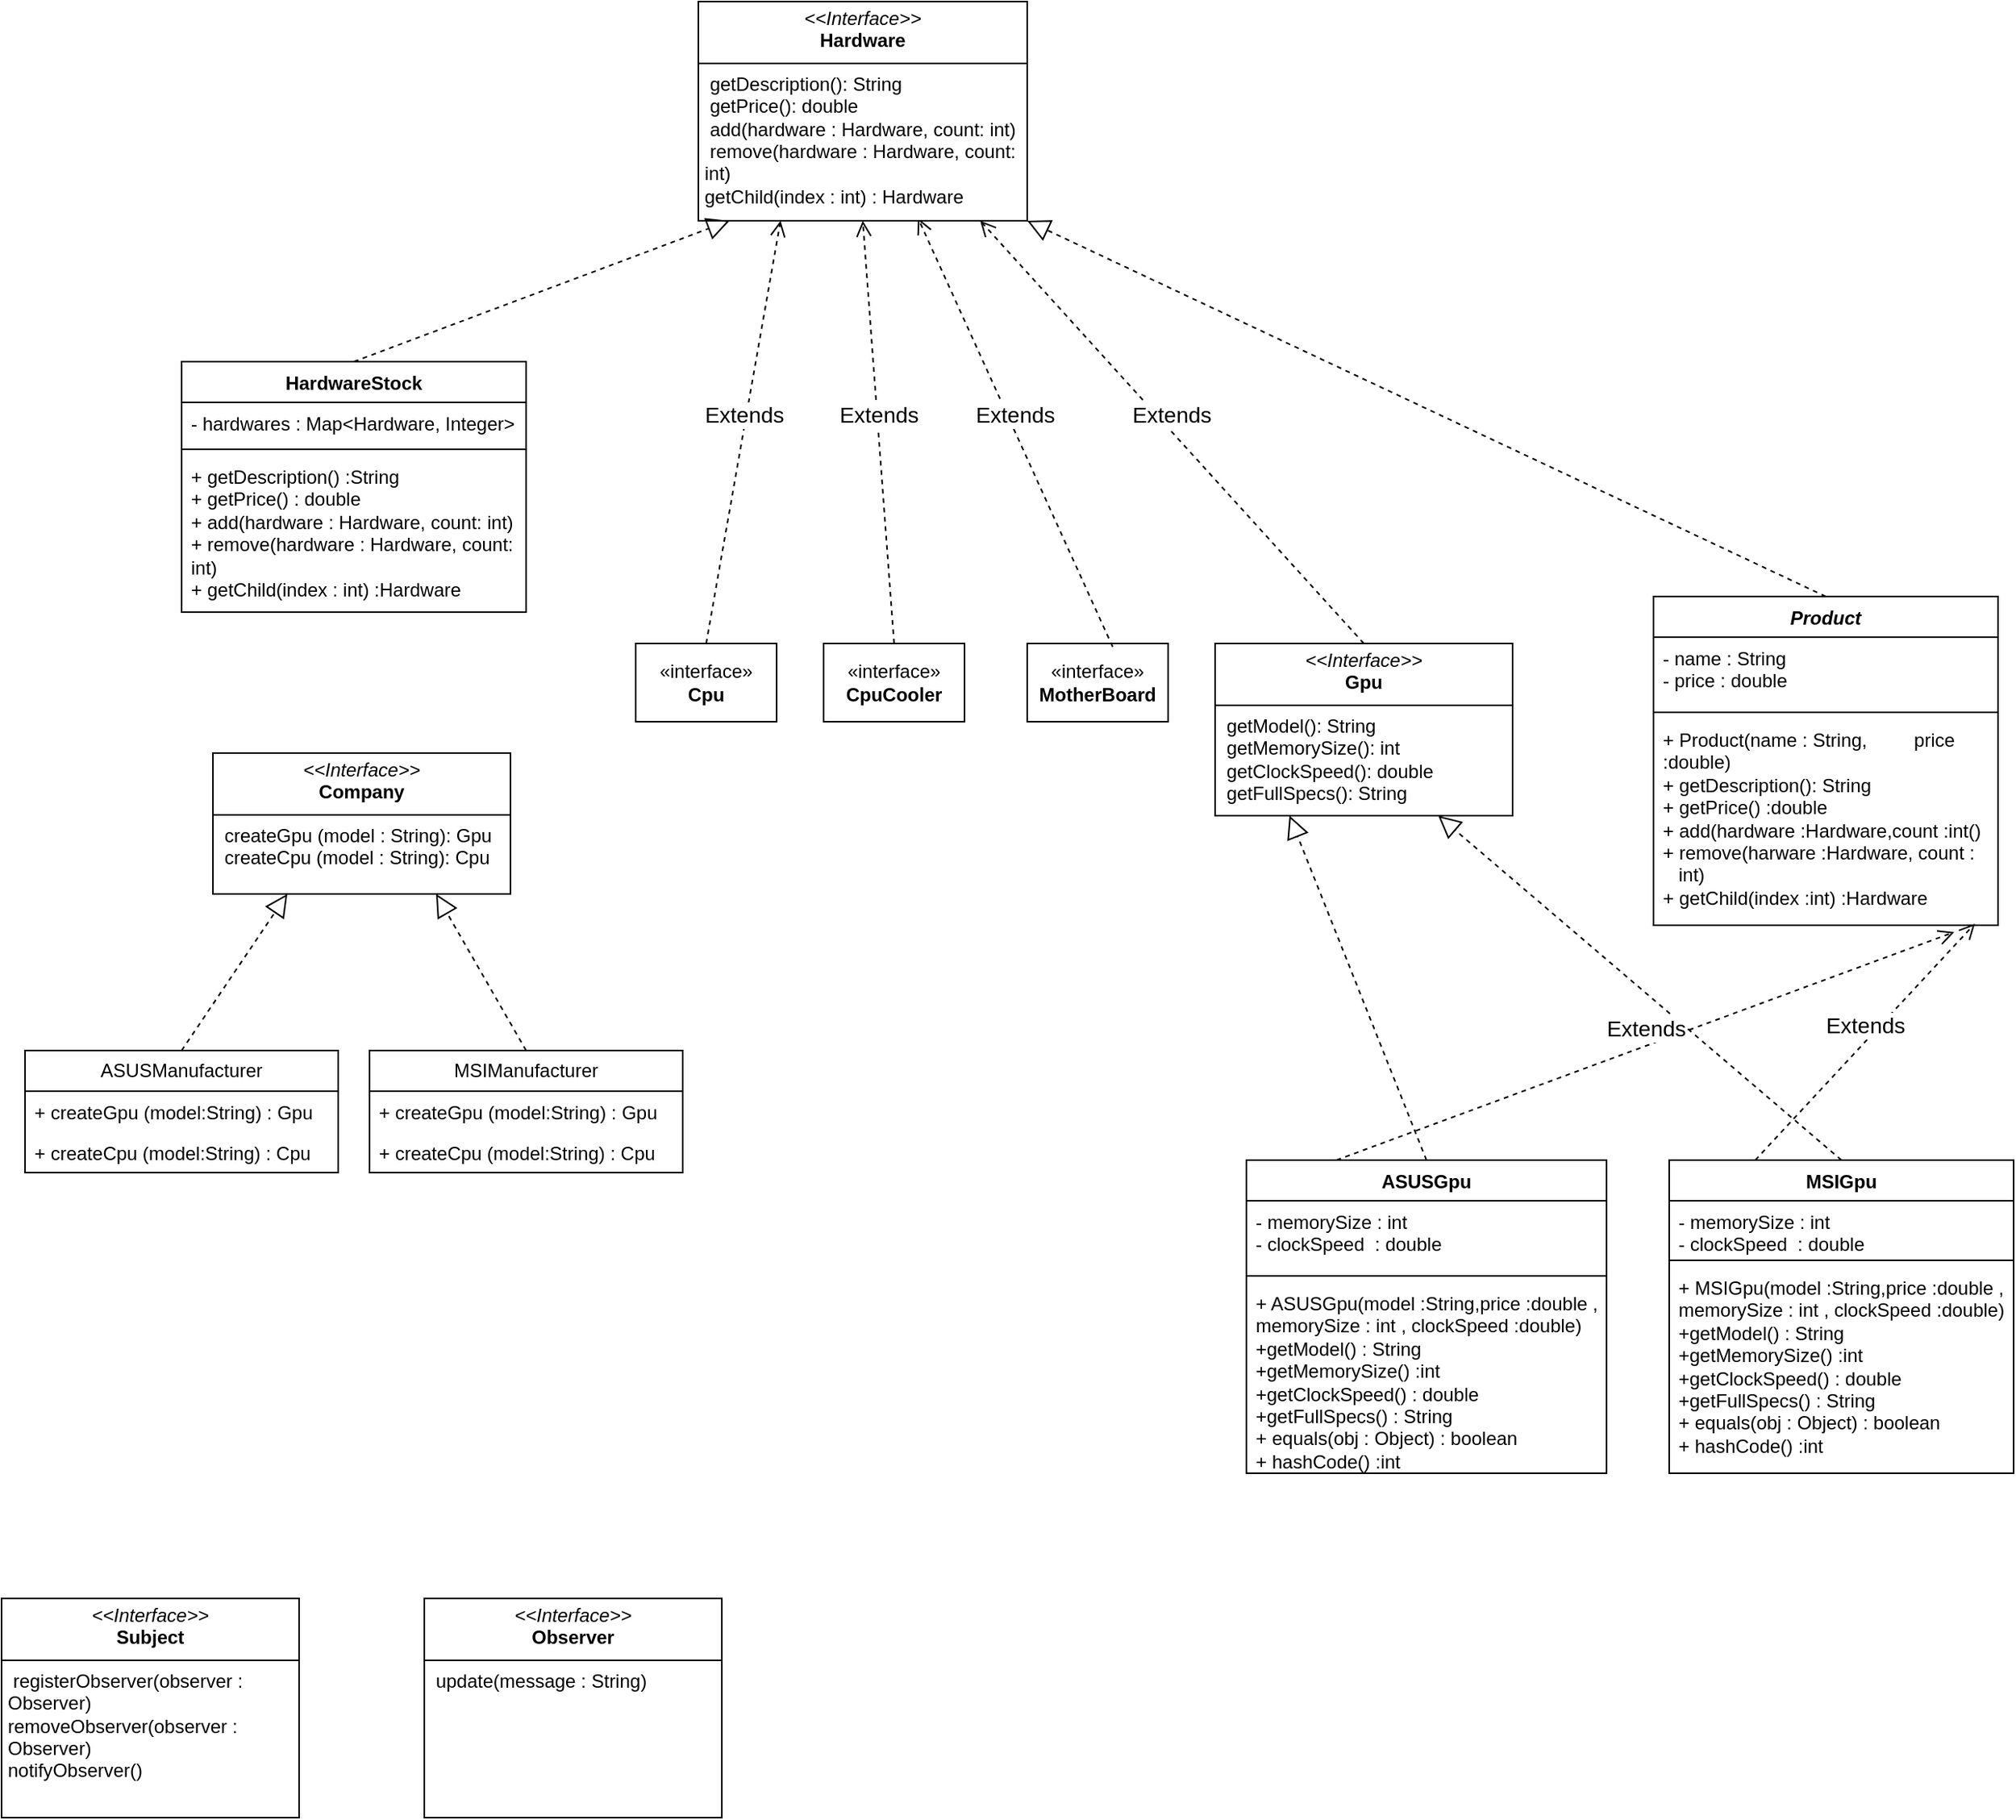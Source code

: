 <mxfile version="24.9.1">
  <diagram id="C5RBs43oDa-KdzZeNtuy" name="Page-1">
    <mxGraphModel dx="2977" dy="2097" grid="1" gridSize="10" guides="1" tooltips="1" connect="1" arrows="1" fold="1" page="1" pageScale="1" pageWidth="827" pageHeight="1169" math="0" shadow="0">
      <root>
        <mxCell id="WIyWlLk6GJQsqaUBKTNV-0" />
        <mxCell id="WIyWlLk6GJQsqaUBKTNV-1" parent="WIyWlLk6GJQsqaUBKTNV-0" />
        <mxCell id="6QeNphfjCAm_pFqaKiIY-1" value="«interface»&lt;br&gt;&lt;b&gt;Cpu&lt;/b&gt;" style="html=1;whiteSpace=wrap;" vertex="1" parent="WIyWlLk6GJQsqaUBKTNV-1">
          <mxGeometry x="-180" y="30" width="90" height="50" as="geometry" />
        </mxCell>
        <mxCell id="6QeNphfjCAm_pFqaKiIY-2" value="«interface»&lt;br&gt;&lt;b&gt;CpuCooler&lt;/b&gt;" style="html=1;whiteSpace=wrap;" vertex="1" parent="WIyWlLk6GJQsqaUBKTNV-1">
          <mxGeometry x="-60" y="30" width="90" height="50" as="geometry" />
        </mxCell>
        <mxCell id="6QeNphfjCAm_pFqaKiIY-3" value="«interface»&lt;br&gt;&lt;b&gt;MotherBoard&lt;/b&gt;" style="html=1;whiteSpace=wrap;" vertex="1" parent="WIyWlLk6GJQsqaUBKTNV-1">
          <mxGeometry x="70" y="30" width="90" height="50" as="geometry" />
        </mxCell>
        <mxCell id="6QeNphfjCAm_pFqaKiIY-5" value="ASUSGpu" style="swimlane;fontStyle=1;align=center;verticalAlign=top;childLayout=stackLayout;horizontal=1;startSize=26;horizontalStack=0;resizeParent=1;resizeParentMax=0;resizeLast=0;collapsible=1;marginBottom=0;whiteSpace=wrap;html=1;" vertex="1" parent="WIyWlLk6GJQsqaUBKTNV-1">
          <mxGeometry x="210" y="360" width="230" height="200" as="geometry" />
        </mxCell>
        <mxCell id="6QeNphfjCAm_pFqaKiIY-6" value="- memorySize : int&lt;div&gt;- clockSpeed&amp;nbsp; : double&lt;/div&gt;" style="text;strokeColor=none;fillColor=none;align=left;verticalAlign=top;spacingLeft=4;spacingRight=4;overflow=hidden;rotatable=0;points=[[0,0.5],[1,0.5]];portConstraint=eastwest;whiteSpace=wrap;html=1;" vertex="1" parent="6QeNphfjCAm_pFqaKiIY-5">
          <mxGeometry y="26" width="230" height="44" as="geometry" />
        </mxCell>
        <mxCell id="6QeNphfjCAm_pFqaKiIY-7" value="" style="line;strokeWidth=1;fillColor=none;align=left;verticalAlign=middle;spacingTop=-1;spacingLeft=3;spacingRight=3;rotatable=0;labelPosition=right;points=[];portConstraint=eastwest;strokeColor=inherit;" vertex="1" parent="6QeNphfjCAm_pFqaKiIY-5">
          <mxGeometry y="70" width="230" height="8" as="geometry" />
        </mxCell>
        <mxCell id="6QeNphfjCAm_pFqaKiIY-8" value="+ ASUSGpu(model :String,price :double , memorySize : int , clockSpeed :double)&lt;div&gt;+getModel() : String&lt;/div&gt;&lt;div&gt;+getMemorySize() :int&lt;/div&gt;&lt;div&gt;+getClockSpeed() : double&lt;/div&gt;&lt;div&gt;+getFullSpecs() : String&lt;/div&gt;&lt;div&gt;+ equals(obj : Object) : boolean&lt;/div&gt;&lt;div&gt;+ hashCode() :int&amp;nbsp;&lt;/div&gt;" style="text;strokeColor=none;fillColor=none;align=left;verticalAlign=top;spacingLeft=4;spacingRight=4;overflow=hidden;rotatable=0;points=[[0,0.5],[1,0.5]];portConstraint=eastwest;whiteSpace=wrap;html=1;" vertex="1" parent="6QeNphfjCAm_pFqaKiIY-5">
          <mxGeometry y="78" width="230" height="122" as="geometry" />
        </mxCell>
        <mxCell id="6QeNphfjCAm_pFqaKiIY-13" value="&lt;p style=&quot;margin:0px;margin-top:4px;text-align:center;&quot;&gt;&lt;i&gt;&amp;lt;&amp;lt;Interface&amp;gt;&amp;gt;&lt;/i&gt;&lt;br&gt;&lt;b&gt;Gpu&lt;/b&gt;&lt;/p&gt;&lt;hr size=&quot;1&quot; style=&quot;border-style:solid;&quot;&gt;&lt;p style=&quot;margin:0px;margin-left:4px;&quot;&gt;&amp;nbsp;getModel(): String&lt;br&gt;&amp;nbsp;getMemorySize(): int&lt;/p&gt;&lt;p style=&quot;margin:0px;margin-left:4px;&quot;&gt;&amp;nbsp;getClockSpeed(): double&lt;/p&gt;&lt;p style=&quot;margin:0px;margin-left:4px;&quot;&gt;&amp;nbsp;getFullSpecs(): String&lt;/p&gt;" style="verticalAlign=top;align=left;overflow=fill;html=1;whiteSpace=wrap;" vertex="1" parent="WIyWlLk6GJQsqaUBKTNV-1">
          <mxGeometry x="190" y="30" width="190" height="110" as="geometry" />
        </mxCell>
        <mxCell id="6QeNphfjCAm_pFqaKiIY-14" value="MSIGpu" style="swimlane;fontStyle=1;align=center;verticalAlign=top;childLayout=stackLayout;horizontal=1;startSize=26;horizontalStack=0;resizeParent=1;resizeParentMax=0;resizeLast=0;collapsible=1;marginBottom=0;whiteSpace=wrap;html=1;" vertex="1" parent="WIyWlLk6GJQsqaUBKTNV-1">
          <mxGeometry x="480" y="360" width="220" height="200" as="geometry" />
        </mxCell>
        <mxCell id="6QeNphfjCAm_pFqaKiIY-15" value="- memorySize : int&lt;div&gt;- clockSpeed&amp;nbsp; : double&lt;/div&gt;" style="text;strokeColor=none;fillColor=none;align=left;verticalAlign=top;spacingLeft=4;spacingRight=4;overflow=hidden;rotatable=0;points=[[0,0.5],[1,0.5]];portConstraint=eastwest;whiteSpace=wrap;html=1;" vertex="1" parent="6QeNphfjCAm_pFqaKiIY-14">
          <mxGeometry y="26" width="220" height="34" as="geometry" />
        </mxCell>
        <mxCell id="6QeNphfjCAm_pFqaKiIY-16" value="" style="line;strokeWidth=1;fillColor=none;align=left;verticalAlign=middle;spacingTop=-1;spacingLeft=3;spacingRight=3;rotatable=0;labelPosition=right;points=[];portConstraint=eastwest;strokeColor=inherit;" vertex="1" parent="6QeNphfjCAm_pFqaKiIY-14">
          <mxGeometry y="60" width="220" height="8" as="geometry" />
        </mxCell>
        <mxCell id="6QeNphfjCAm_pFqaKiIY-17" value="+ MSIGpu(model :String,price :double , memorySize : int , clockSpeed :double)&lt;div&gt;+getModel() : String&lt;/div&gt;&lt;div&gt;+getMemorySize() :int&lt;/div&gt;&lt;div&gt;+getClockSpeed() : double&lt;/div&gt;&lt;div&gt;+getFullSpecs() : String&lt;/div&gt;&lt;div&gt;+ equals(obj : Object) : boolean&lt;/div&gt;&lt;div&gt;+ hashCode() :int&amp;nbsp;&lt;/div&gt;" style="text;strokeColor=none;fillColor=none;align=left;verticalAlign=top;spacingLeft=4;spacingRight=4;overflow=hidden;rotatable=0;points=[[0,0.5],[1,0.5]];portConstraint=eastwest;whiteSpace=wrap;html=1;" vertex="1" parent="6QeNphfjCAm_pFqaKiIY-14">
          <mxGeometry y="68" width="220" height="132" as="geometry" />
        </mxCell>
        <mxCell id="6QeNphfjCAm_pFqaKiIY-18" value="" style="endArrow=block;dashed=1;endFill=0;endSize=12;html=1;rounded=0;entryX=0.75;entryY=1;entryDx=0;entryDy=0;exitX=0.5;exitY=0;exitDx=0;exitDy=0;" edge="1" parent="WIyWlLk6GJQsqaUBKTNV-1" source="6QeNphfjCAm_pFqaKiIY-14" target="6QeNphfjCAm_pFqaKiIY-13">
          <mxGeometry width="160" relative="1" as="geometry">
            <mxPoint x="750" y="200" as="sourcePoint" />
            <mxPoint x="730" y="170" as="targetPoint" />
          </mxGeometry>
        </mxCell>
        <mxCell id="6QeNphfjCAm_pFqaKiIY-19" value="" style="endArrow=block;dashed=1;endFill=0;endSize=12;html=1;rounded=0;exitX=0.5;exitY=0;exitDx=0;exitDy=0;entryX=0.25;entryY=1;entryDx=0;entryDy=0;" edge="1" parent="WIyWlLk6GJQsqaUBKTNV-1" source="6QeNphfjCAm_pFqaKiIY-5" target="6QeNphfjCAm_pFqaKiIY-13">
          <mxGeometry width="160" relative="1" as="geometry">
            <mxPoint x="570" y="170" as="sourcePoint" />
            <mxPoint x="730" y="170" as="targetPoint" />
          </mxGeometry>
        </mxCell>
        <mxCell id="6QeNphfjCAm_pFqaKiIY-25" value="&lt;i&gt;Product&lt;/i&gt;" style="swimlane;fontStyle=1;align=center;verticalAlign=top;childLayout=stackLayout;horizontal=1;startSize=26;horizontalStack=0;resizeParent=1;resizeParentMax=0;resizeLast=0;collapsible=1;marginBottom=0;whiteSpace=wrap;html=1;" vertex="1" parent="WIyWlLk6GJQsqaUBKTNV-1">
          <mxGeometry x="470" width="220" height="210" as="geometry" />
        </mxCell>
        <mxCell id="6QeNphfjCAm_pFqaKiIY-26" value="- name : String&lt;div&gt;- price : double&lt;/div&gt;" style="text;strokeColor=none;fillColor=none;align=left;verticalAlign=top;spacingLeft=4;spacingRight=4;overflow=hidden;rotatable=0;points=[[0,0.5],[1,0.5]];portConstraint=eastwest;whiteSpace=wrap;html=1;" vertex="1" parent="6QeNphfjCAm_pFqaKiIY-25">
          <mxGeometry y="26" width="220" height="44" as="geometry" />
        </mxCell>
        <mxCell id="6QeNphfjCAm_pFqaKiIY-27" value="" style="line;strokeWidth=1;fillColor=none;align=left;verticalAlign=middle;spacingTop=-1;spacingLeft=3;spacingRight=3;rotatable=0;labelPosition=right;points=[];portConstraint=eastwest;strokeColor=inherit;" vertex="1" parent="6QeNphfjCAm_pFqaKiIY-25">
          <mxGeometry y="70" width="220" height="8" as="geometry" />
        </mxCell>
        <mxCell id="6QeNphfjCAm_pFqaKiIY-28" value="+ Product(name : String,&amp;nbsp; &amp;nbsp; &amp;nbsp; &amp;nbsp; &amp;nbsp;price :double)&lt;div&gt;+ getDescription(): String&lt;/div&gt;&lt;div&gt;+ getPrice() :double&lt;/div&gt;&lt;div&gt;+ add(hardware :Hardware,count :int()&lt;/div&gt;&lt;div&gt;+ remove(harware :Hardware, count :&amp;nbsp; &amp;nbsp; &amp;nbsp; &amp;nbsp;int)&lt;/div&gt;&lt;div&gt;+ getChild(index :int) :Hardware&lt;/div&gt;" style="text;strokeColor=none;fillColor=none;align=left;verticalAlign=top;spacingLeft=4;spacingRight=4;overflow=hidden;rotatable=0;points=[[0,0.5],[1,0.5]];portConstraint=eastwest;whiteSpace=wrap;html=1;" vertex="1" parent="6QeNphfjCAm_pFqaKiIY-25">
          <mxGeometry y="78" width="220" height="132" as="geometry" />
        </mxCell>
        <mxCell id="6QeNphfjCAm_pFqaKiIY-30" value="&lt;span style=&quot;font-size: 14px;&quot;&gt;Extends&lt;/span&gt;" style="html=1;verticalAlign=bottom;endArrow=open;dashed=1;endSize=8;curved=0;rounded=0;entryX=0.668;entryY=0.988;entryDx=0;entryDy=0;entryPerimeter=0;exitX=0.607;exitY=0.044;exitDx=0;exitDy=0;exitPerimeter=0;" edge="1" parent="WIyWlLk6GJQsqaUBKTNV-1" source="6QeNphfjCAm_pFqaKiIY-3" target="6QeNphfjCAm_pFqaKiIY-53">
          <mxGeometry relative="1" as="geometry">
            <mxPoint x="550" y="470" as="sourcePoint" />
            <mxPoint x="180" y="300" as="targetPoint" />
          </mxGeometry>
        </mxCell>
        <mxCell id="6QeNphfjCAm_pFqaKiIY-31" value="&lt;font style=&quot;font-size: 14px;&quot;&gt;Extends&lt;/font&gt;" style="html=1;verticalAlign=bottom;endArrow=open;dashed=1;endSize=8;curved=0;rounded=0;exitX=0.5;exitY=0;exitDx=0;exitDy=0;" edge="1" parent="WIyWlLk6GJQsqaUBKTNV-1" source="6QeNphfjCAm_pFqaKiIY-13">
          <mxGeometry relative="1" as="geometry">
            <mxPoint x="210" y="397" as="sourcePoint" />
            <mxPoint x="40" y="-240" as="targetPoint" />
          </mxGeometry>
        </mxCell>
        <mxCell id="6QeNphfjCAm_pFqaKiIY-32" value="&lt;font style=&quot;font-size: 14px;&quot;&gt;Extends&lt;/font&gt;" style="html=1;verticalAlign=bottom;endArrow=open;dashed=1;endSize=8;curved=0;rounded=0;entryX=0.5;entryY=1;entryDx=0;entryDy=0;exitX=0.5;exitY=0;exitDx=0;exitDy=0;" edge="1" parent="WIyWlLk6GJQsqaUBKTNV-1" source="6QeNphfjCAm_pFqaKiIY-2" target="6QeNphfjCAm_pFqaKiIY-53">
          <mxGeometry relative="1" as="geometry">
            <mxPoint x="110" y="400" as="sourcePoint" />
            <mxPoint x="-250" y="470" as="targetPoint" />
          </mxGeometry>
        </mxCell>
        <mxCell id="6QeNphfjCAm_pFqaKiIY-33" value="&lt;font style=&quot;font-size: 14px;&quot;&gt;Extends&lt;/font&gt;" style="html=1;verticalAlign=bottom;endArrow=open;dashed=1;endSize=8;curved=0;rounded=0;entryX=0.25;entryY=1;entryDx=0;entryDy=0;exitX=0.5;exitY=0;exitDx=0;exitDy=0;" edge="1" parent="WIyWlLk6GJQsqaUBKTNV-1" source="6QeNphfjCAm_pFqaKiIY-1" target="6QeNphfjCAm_pFqaKiIY-53">
          <mxGeometry relative="1" as="geometry">
            <mxPoint x="160" y="335" as="sourcePoint" />
            <mxPoint x="-117" y="250" as="targetPoint" />
          </mxGeometry>
        </mxCell>
        <mxCell id="6QeNphfjCAm_pFqaKiIY-34" value="&lt;p style=&quot;margin:0px;margin-top:4px;text-align:center;&quot;&gt;&lt;i&gt;&amp;lt;&amp;lt;Interface&amp;gt;&amp;gt;&lt;/i&gt;&lt;br&gt;&lt;b&gt;Company&lt;/b&gt;&lt;/p&gt;&lt;hr size=&quot;1&quot; style=&quot;border-style:solid;&quot;&gt;&lt;p style=&quot;margin:0px;margin-left:4px;&quot;&gt;&amp;nbsp;createGpu (model : String): Gpu&lt;br&gt;&amp;nbsp;createCpu (model : String): Cpu&lt;/p&gt;" style="verticalAlign=top;align=left;overflow=fill;html=1;whiteSpace=wrap;" vertex="1" parent="WIyWlLk6GJQsqaUBKTNV-1">
          <mxGeometry x="-450" y="100" width="190" height="90" as="geometry" />
        </mxCell>
        <mxCell id="6QeNphfjCAm_pFqaKiIY-39" value="ASUSManufacturer" style="swimlane;fontStyle=0;childLayout=stackLayout;horizontal=1;startSize=26;fillColor=none;horizontalStack=0;resizeParent=1;resizeParentMax=0;resizeLast=0;collapsible=1;marginBottom=0;whiteSpace=wrap;html=1;" vertex="1" parent="WIyWlLk6GJQsqaUBKTNV-1">
          <mxGeometry x="-570" y="290" width="200" height="78" as="geometry" />
        </mxCell>
        <mxCell id="6QeNphfjCAm_pFqaKiIY-40" value="+ createGpu (model:String) : Gpu" style="text;strokeColor=none;fillColor=none;align=left;verticalAlign=top;spacingLeft=4;spacingRight=4;overflow=hidden;rotatable=0;points=[[0,0.5],[1,0.5]];portConstraint=eastwest;whiteSpace=wrap;html=1;" vertex="1" parent="6QeNphfjCAm_pFqaKiIY-39">
          <mxGeometry y="26" width="200" height="26" as="geometry" />
        </mxCell>
        <mxCell id="6QeNphfjCAm_pFqaKiIY-41" value="+ createCpu (model:String) : Cpu" style="text;strokeColor=none;fillColor=none;align=left;verticalAlign=top;spacingLeft=4;spacingRight=4;overflow=hidden;rotatable=0;points=[[0,0.5],[1,0.5]];portConstraint=eastwest;whiteSpace=wrap;html=1;" vertex="1" parent="6QeNphfjCAm_pFqaKiIY-39">
          <mxGeometry y="52" width="200" height="26" as="geometry" />
        </mxCell>
        <mxCell id="6QeNphfjCAm_pFqaKiIY-43" value="" style="endArrow=block;dashed=1;endFill=0;endSize=12;html=1;rounded=0;exitX=0.5;exitY=0;exitDx=0;exitDy=0;entryX=0.25;entryY=1;entryDx=0;entryDy=0;" edge="1" parent="WIyWlLk6GJQsqaUBKTNV-1" source="6QeNphfjCAm_pFqaKiIY-39" target="6QeNphfjCAm_pFqaKiIY-34">
          <mxGeometry width="160" relative="1" as="geometry">
            <mxPoint x="-390" y="230" as="sourcePoint" />
            <mxPoint x="-230" y="230" as="targetPoint" />
          </mxGeometry>
        </mxCell>
        <mxCell id="6QeNphfjCAm_pFqaKiIY-48" value="MSIManufacturer" style="swimlane;fontStyle=0;childLayout=stackLayout;horizontal=1;startSize=26;fillColor=none;horizontalStack=0;resizeParent=1;resizeParentMax=0;resizeLast=0;collapsible=1;marginBottom=0;whiteSpace=wrap;html=1;" vertex="1" parent="WIyWlLk6GJQsqaUBKTNV-1">
          <mxGeometry x="-350" y="290" width="200" height="78" as="geometry" />
        </mxCell>
        <mxCell id="6QeNphfjCAm_pFqaKiIY-49" value="+ createGpu (model:String) : Gpu" style="text;strokeColor=none;fillColor=none;align=left;verticalAlign=top;spacingLeft=4;spacingRight=4;overflow=hidden;rotatable=0;points=[[0,0.5],[1,0.5]];portConstraint=eastwest;whiteSpace=wrap;html=1;" vertex="1" parent="6QeNphfjCAm_pFqaKiIY-48">
          <mxGeometry y="26" width="200" height="26" as="geometry" />
        </mxCell>
        <mxCell id="6QeNphfjCAm_pFqaKiIY-50" value="+ createCpu (model:String) : Cpu" style="text;strokeColor=none;fillColor=none;align=left;verticalAlign=top;spacingLeft=4;spacingRight=4;overflow=hidden;rotatable=0;points=[[0,0.5],[1,0.5]];portConstraint=eastwest;whiteSpace=wrap;html=1;" vertex="1" parent="6QeNphfjCAm_pFqaKiIY-48">
          <mxGeometry y="52" width="200" height="26" as="geometry" />
        </mxCell>
        <mxCell id="6QeNphfjCAm_pFqaKiIY-52" value="" style="endArrow=block;dashed=1;endFill=0;endSize=12;html=1;rounded=0;exitX=0.5;exitY=0;exitDx=0;exitDy=0;entryX=0.75;entryY=1;entryDx=0;entryDy=0;" edge="1" parent="WIyWlLk6GJQsqaUBKTNV-1" source="6QeNphfjCAm_pFqaKiIY-48" target="6QeNphfjCAm_pFqaKiIY-34">
          <mxGeometry width="160" relative="1" as="geometry">
            <mxPoint x="-450" y="310" as="sourcePoint" />
            <mxPoint x="-382" y="210" as="targetPoint" />
          </mxGeometry>
        </mxCell>
        <mxCell id="6QeNphfjCAm_pFqaKiIY-53" value="&lt;p style=&quot;margin:0px;margin-top:4px;text-align:center;&quot;&gt;&lt;i&gt;&amp;lt;&amp;lt;Interface&amp;gt;&amp;gt;&lt;/i&gt;&lt;br&gt;&lt;b&gt;Hardware&lt;/b&gt;&lt;/p&gt;&lt;hr size=&quot;1&quot; style=&quot;border-style:solid;&quot;&gt;&lt;p style=&quot;margin:0px;margin-left:4px;&quot;&gt;&lt;span style=&quot;background-color: initial;&quot;&gt;&amp;nbsp;getDescription(): String&lt;/span&gt;&lt;/p&gt;&lt;p style=&quot;margin:0px;margin-left:4px;&quot;&gt;&amp;nbsp;getPrice(): double&lt;/p&gt;&lt;p style=&quot;margin:0px;margin-left:4px;&quot;&gt;&amp;nbsp;add(hardware : Hardware, count: int)&lt;/p&gt;&lt;p style=&quot;margin:0px;margin-left:4px;&quot;&gt;&amp;nbsp;remove&lt;span style=&quot;background-color: initial;&quot;&gt;(hardware : Hardware, count: int)&lt;/span&gt;&lt;/p&gt;&lt;p style=&quot;margin:0px;margin-left:4px;&quot;&gt;&lt;span style=&quot;background-color: initial;&quot;&gt;getChild(index : int) : Hardware&lt;/span&gt;&lt;/p&gt;&lt;div&gt;&lt;span style=&quot;background-color: initial;&quot;&gt;&lt;br&gt;&lt;/span&gt;&lt;/div&gt;&lt;p style=&quot;margin:0px;margin-left:4px;&quot;&gt;&lt;br&gt;&lt;/p&gt;" style="verticalAlign=top;align=left;overflow=fill;html=1;whiteSpace=wrap;" vertex="1" parent="WIyWlLk6GJQsqaUBKTNV-1">
          <mxGeometry x="-140" y="-380" width="210" height="140" as="geometry" />
        </mxCell>
        <mxCell id="6QeNphfjCAm_pFqaKiIY-54" value="HardwareStock" style="swimlane;fontStyle=1;align=center;verticalAlign=top;childLayout=stackLayout;horizontal=1;startSize=26;horizontalStack=0;resizeParent=1;resizeParentMax=0;resizeLast=0;collapsible=1;marginBottom=0;whiteSpace=wrap;html=1;" vertex="1" parent="WIyWlLk6GJQsqaUBKTNV-1">
          <mxGeometry x="-470" y="-150" width="220" height="160" as="geometry" />
        </mxCell>
        <mxCell id="6QeNphfjCAm_pFqaKiIY-55" value="- hardwares : Map&amp;lt;Hardware, Integer&amp;gt; " style="text;strokeColor=none;fillColor=none;align=left;verticalAlign=top;spacingLeft=4;spacingRight=4;overflow=hidden;rotatable=0;points=[[0,0.5],[1,0.5]];portConstraint=eastwest;whiteSpace=wrap;html=1;" vertex="1" parent="6QeNphfjCAm_pFqaKiIY-54">
          <mxGeometry y="26" width="220" height="26" as="geometry" />
        </mxCell>
        <mxCell id="6QeNphfjCAm_pFqaKiIY-56" value="" style="line;strokeWidth=1;fillColor=none;align=left;verticalAlign=middle;spacingTop=-1;spacingLeft=3;spacingRight=3;rotatable=0;labelPosition=right;points=[];portConstraint=eastwest;strokeColor=inherit;" vertex="1" parent="6QeNphfjCAm_pFqaKiIY-54">
          <mxGeometry y="52" width="220" height="8" as="geometry" />
        </mxCell>
        <mxCell id="6QeNphfjCAm_pFqaKiIY-57" value="+ getDescription() :String&lt;div&gt;+ getPrice() : double&lt;/div&gt;&lt;div&gt;+&amp;nbsp;&lt;span style=&quot;background-color: initial;&quot;&gt;add(hardware : Hardware, count: int)&lt;/span&gt;&lt;/div&gt;&lt;div&gt;&lt;span style=&quot;background-color: initial;&quot;&gt;+ remove&lt;/span&gt;&lt;span style=&quot;background-color: initial;&quot;&gt;(hardware : Hardware, count: int)&lt;/span&gt;&lt;/div&gt;&lt;div&gt;&lt;span style=&quot;background-color: initial;&quot;&gt;+ getChild(index : int) :Hardware&lt;/span&gt;&lt;/div&gt;&lt;div&gt;&lt;br&gt;&lt;div&gt;&lt;br&gt;&lt;/div&gt;&lt;/div&gt;" style="text;strokeColor=none;fillColor=none;align=left;verticalAlign=top;spacingLeft=4;spacingRight=4;overflow=hidden;rotatable=0;points=[[0,0.5],[1,0.5]];portConstraint=eastwest;whiteSpace=wrap;html=1;" vertex="1" parent="6QeNphfjCAm_pFqaKiIY-54">
          <mxGeometry y="60" width="220" height="100" as="geometry" />
        </mxCell>
        <mxCell id="6QeNphfjCAm_pFqaKiIY-58" value="" style="endArrow=block;dashed=1;endFill=0;endSize=12;html=1;rounded=0;entryX=0.095;entryY=1;entryDx=0;entryDy=0;exitX=0.5;exitY=0;exitDx=0;exitDy=0;entryPerimeter=0;" edge="1" parent="WIyWlLk6GJQsqaUBKTNV-1" source="6QeNphfjCAm_pFqaKiIY-54" target="6QeNphfjCAm_pFqaKiIY-53">
          <mxGeometry width="160" relative="1" as="geometry">
            <mxPoint x="-130" y="-125" as="sourcePoint" />
            <mxPoint x="30" y="-125" as="targetPoint" />
          </mxGeometry>
        </mxCell>
        <mxCell id="6QeNphfjCAm_pFqaKiIY-59" value="&lt;p style=&quot;margin:0px;margin-top:4px;text-align:center;&quot;&gt;&lt;i&gt;&amp;lt;&amp;lt;Interface&amp;gt;&amp;gt;&lt;/i&gt;&lt;br&gt;&lt;b&gt;Subject&lt;/b&gt;&lt;/p&gt;&lt;hr size=&quot;1&quot; style=&quot;border-style:solid;&quot;&gt;&lt;p style=&quot;margin:0px;margin-left:4px;&quot;&gt;&amp;nbsp;registerObserver(observer : Observer)&lt;br&gt;removeObserver(observer : Observer)&lt;/p&gt;&lt;p style=&quot;margin:0px;margin-left:4px;&quot;&gt;notify&lt;span style=&quot;background-color: initial;&quot;&gt;Observer()&lt;/span&gt;&lt;/p&gt;" style="verticalAlign=top;align=left;overflow=fill;html=1;whiteSpace=wrap;" vertex="1" parent="WIyWlLk6GJQsqaUBKTNV-1">
          <mxGeometry x="-585" y="640" width="190" height="140" as="geometry" />
        </mxCell>
        <mxCell id="6QeNphfjCAm_pFqaKiIY-60" value="&lt;p style=&quot;margin:0px;margin-top:4px;text-align:center;&quot;&gt;&lt;i&gt;&amp;lt;&amp;lt;Interface&amp;gt;&amp;gt;&lt;/i&gt;&lt;br&gt;&lt;b&gt;Observer&lt;/b&gt;&lt;/p&gt;&lt;hr size=&quot;1&quot; style=&quot;border-style:solid;&quot;&gt;&lt;p style=&quot;margin:0px;margin-left:4px;&quot;&gt;&amp;nbsp;update(message : String)&lt;/p&gt;" style="verticalAlign=top;align=left;overflow=fill;html=1;whiteSpace=wrap;" vertex="1" parent="WIyWlLk6GJQsqaUBKTNV-1">
          <mxGeometry x="-315" y="640" width="190" height="140" as="geometry" />
        </mxCell>
        <mxCell id="6QeNphfjCAm_pFqaKiIY-62" value="" style="endArrow=block;dashed=1;endFill=0;endSize=12;html=1;rounded=0;exitX=0.5;exitY=0;exitDx=0;exitDy=0;entryX=1;entryY=1;entryDx=0;entryDy=0;" edge="1" parent="WIyWlLk6GJQsqaUBKTNV-1" source="6QeNphfjCAm_pFqaKiIY-25" target="6QeNphfjCAm_pFqaKiIY-53">
          <mxGeometry width="160" relative="1" as="geometry">
            <mxPoint x="250" y="240" as="sourcePoint" />
            <mxPoint x="410" y="240" as="targetPoint" />
          </mxGeometry>
        </mxCell>
        <mxCell id="6QeNphfjCAm_pFqaKiIY-63" value="&lt;font style=&quot;font-size: 14px;&quot;&gt;Extends&lt;/font&gt;" style="html=1;verticalAlign=bottom;endArrow=open;dashed=1;endSize=8;curved=0;rounded=0;entryX=0.873;entryY=1.033;entryDx=0;entryDy=0;exitX=0.25;exitY=0;exitDx=0;exitDy=0;entryPerimeter=0;" edge="1" parent="WIyWlLk6GJQsqaUBKTNV-1" source="6QeNphfjCAm_pFqaKiIY-5" target="6QeNphfjCAm_pFqaKiIY-28">
          <mxGeometry relative="1" as="geometry">
            <mxPoint x="625" y="-110" as="sourcePoint" />
            <mxPoint x="80" y="-160" as="targetPoint" />
          </mxGeometry>
        </mxCell>
        <mxCell id="6QeNphfjCAm_pFqaKiIY-64" value="&lt;font style=&quot;font-size: 14px;&quot;&gt;Extends&lt;/font&gt;" style="html=1;verticalAlign=bottom;endArrow=open;dashed=1;endSize=8;curved=0;rounded=0;entryX=0.933;entryY=0.992;entryDx=0;entryDy=0;exitX=0.25;exitY=0;exitDx=0;exitDy=0;entryPerimeter=0;" edge="1" parent="WIyWlLk6GJQsqaUBKTNV-1" source="6QeNphfjCAm_pFqaKiIY-14" target="6QeNphfjCAm_pFqaKiIY-28">
          <mxGeometry relative="1" as="geometry">
            <mxPoint x="438" y="220" as="sourcePoint" />
            <mxPoint x="237" y="124" as="targetPoint" />
          </mxGeometry>
        </mxCell>
      </root>
    </mxGraphModel>
  </diagram>
</mxfile>
